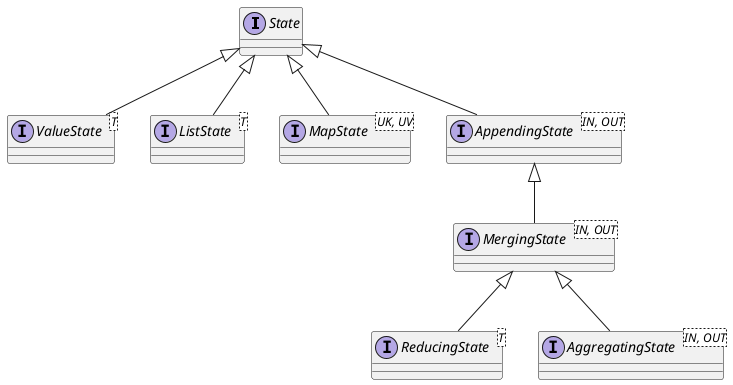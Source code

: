 @startuml
'https://plantuml.com/class-diagram

interface State
interface ValueState<T>
interface ListState<T>
interface MapState<UK, UV>
interface AppendingState<IN, OUT>
interface MergingState<IN, OUT>
interface ReducingState<T>
interface AggregatingState<IN, OUT>


State <|-- ValueState
State <|-- ListState
State <|-- MapState
State <|-- AppendingState
AppendingState <|-- MergingState
MergingState <|-- ReducingState
MergingState <|-- AggregatingState


@enduml